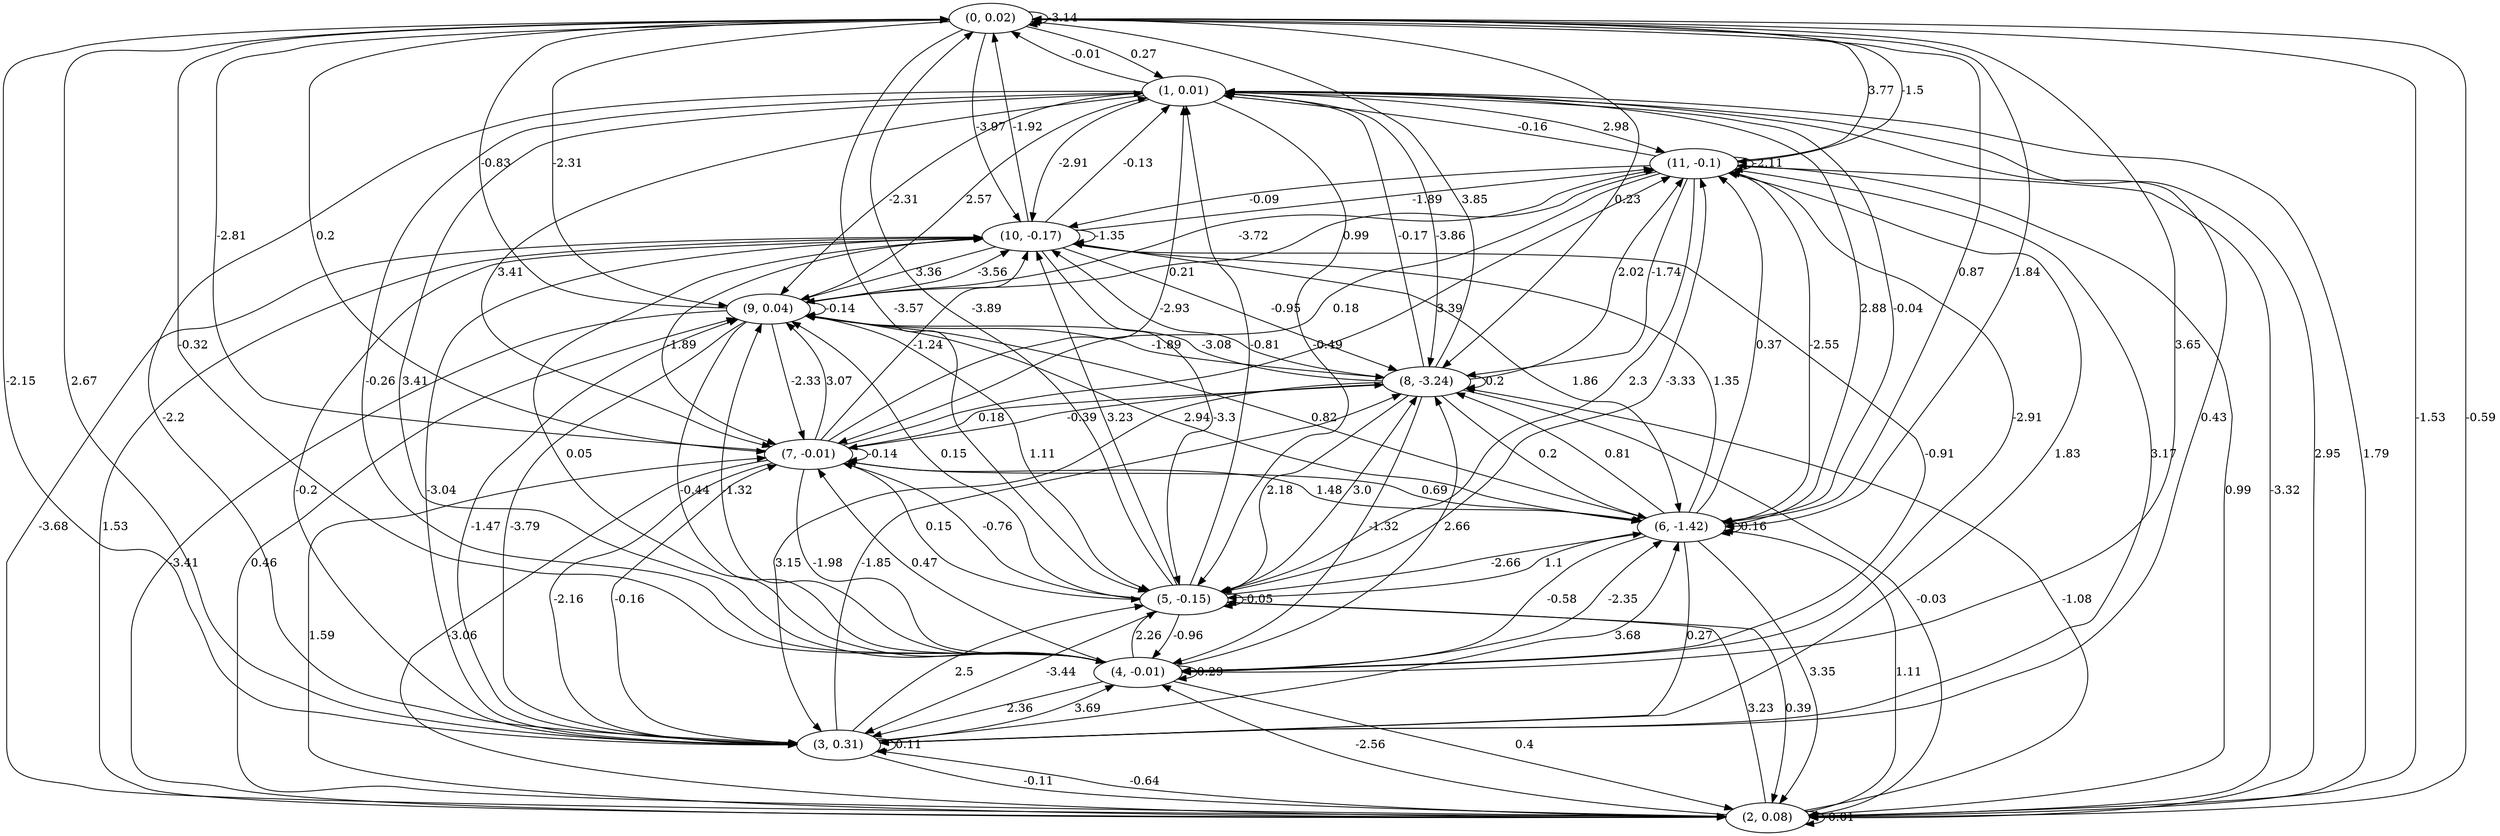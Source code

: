 digraph {
    0 [ label = "(0, 0.02)" ]
    1 [ label = "(1, 0.01)" ]
    2 [ label = "(2, 0.08)" ]
    3 [ label = "(3, 0.31)" ]
    4 [ label = "(4, -0.01)" ]
    5 [ label = "(5, -0.15)" ]
    6 [ label = "(6, -1.42)" ]
    7 [ label = "(7, -0.01)" ]
    8 [ label = "(8, -3.24)" ]
    9 [ label = "(9, 0.04)" ]
    10 [ label = "(10, -0.17)" ]
    11 [ label = "(11, -0.1)" ]
    0 -> 0 [ label = "-3.14" ]
    2 -> 2 [ label = "-0.01" ]
    3 -> 3 [ label = "0.11" ]
    4 -> 4 [ label = "0.29" ]
    5 -> 5 [ label = "-0.05" ]
    6 -> 6 [ label = "0.16" ]
    7 -> 7 [ label = "-0.14" ]
    8 -> 8 [ label = "0.2" ]
    9 -> 9 [ label = "-0.14" ]
    10 -> 10 [ label = "-1.35" ]
    11 -> 11 [ label = "-2.11" ]
    1 -> 0 [ label = "-0.01" ]
    2 -> 0 [ label = "-0.59" ]
    3 -> 0 [ label = "2.67" ]
    4 -> 0 [ label = "-0.32" ]
    5 -> 0 [ label = "-3.89" ]
    6 -> 0 [ label = "0.87" ]
    7 -> 0 [ label = "-2.81" ]
    8 -> 0 [ label = "3.85" ]
    9 -> 0 [ label = "-0.83" ]
    10 -> 0 [ label = "-1.92" ]
    11 -> 0 [ label = "3.77" ]
    0 -> 1 [ label = "0.27" ]
    2 -> 1 [ label = "1.79" ]
    3 -> 1 [ label = "0.43" ]
    4 -> 1 [ label = "3.41" ]
    5 -> 1 [ label = "-0.81" ]
    6 -> 1 [ label = "2.88" ]
    7 -> 1 [ label = "0.21" ]
    8 -> 1 [ label = "-0.17" ]
    9 -> 1 [ label = "2.57" ]
    10 -> 1 [ label = "-0.13" ]
    11 -> 1 [ label = "-0.16" ]
    0 -> 2 [ label = "-1.53" ]
    1 -> 2 [ label = "2.95" ]
    3 -> 2 [ label = "-0.11" ]
    4 -> 2 [ label = "0.4" ]
    5 -> 2 [ label = "0.39" ]
    6 -> 2 [ label = "3.35" ]
    7 -> 2 [ label = "-3.06" ]
    8 -> 2 [ label = "-0.03" ]
    9 -> 2 [ label = "-3.41" ]
    10 -> 2 [ label = "-3.68" ]
    11 -> 2 [ label = "-3.32" ]
    0 -> 3 [ label = "-2.15" ]
    1 -> 3 [ label = "-2.2" ]
    2 -> 3 [ label = "-0.64" ]
    4 -> 3 [ label = "2.36" ]
    5 -> 3 [ label = "-3.44" ]
    6 -> 3 [ label = "0.27" ]
    7 -> 3 [ label = "-2.16" ]
    8 -> 3 [ label = "3.15" ]
    9 -> 3 [ label = "-3.79" ]
    10 -> 3 [ label = "-3.04" ]
    11 -> 3 [ label = "3.17" ]
    0 -> 4 [ label = "3.65" ]
    1 -> 4 [ label = "-0.26" ]
    2 -> 4 [ label = "-2.56" ]
    3 -> 4 [ label = "3.69" ]
    5 -> 4 [ label = "-0.96" ]
    6 -> 4 [ label = "-0.58" ]
    7 -> 4 [ label = "-1.98" ]
    8 -> 4 [ label = "-1.32" ]
    9 -> 4 [ label = "-0.44" ]
    10 -> 4 [ label = "-0.91" ]
    0 -> 5 [ label = "-3.57" ]
    1 -> 5 [ label = "-0.49" ]
    2 -> 5 [ label = "3.23" ]
    3 -> 5 [ label = "2.5" ]
    4 -> 5 [ label = "2.26" ]
    6 -> 5 [ label = "1.1" ]
    7 -> 5 [ label = "0.15" ]
    8 -> 5 [ label = "2.18" ]
    9 -> 5 [ label = "1.11" ]
    10 -> 5 [ label = "-3.3" ]
    11 -> 5 [ label = "2.3" ]
    0 -> 6 [ label = "1.84" ]
    1 -> 6 [ label = "-0.04" ]
    2 -> 6 [ label = "1.11" ]
    3 -> 6 [ label = "3.68" ]
    4 -> 6 [ label = "-2.35" ]
    5 -> 6 [ label = "-2.66" ]
    7 -> 6 [ label = "1.48" ]
    8 -> 6 [ label = "0.2" ]
    9 -> 6 [ label = "2.94" ]
    10 -> 6 [ label = "1.86" ]
    11 -> 6 [ label = "-2.55" ]
    0 -> 7 [ label = "0.2" ]
    1 -> 7 [ label = "3.41" ]
    2 -> 7 [ label = "1.59" ]
    3 -> 7 [ label = "-0.16" ]
    4 -> 7 [ label = "0.47" ]
    5 -> 7 [ label = "-0.76" ]
    6 -> 7 [ label = "0.69" ]
    8 -> 7 [ label = "-0.39" ]
    9 -> 7 [ label = "-2.33" ]
    10 -> 7 [ label = "-1.89" ]
    11 -> 7 [ label = "0.18" ]
    0 -> 8 [ label = "0.23" ]
    1 -> 8 [ label = "-3.86" ]
    2 -> 8 [ label = "-1.08" ]
    3 -> 8 [ label = "-1.85" ]
    4 -> 8 [ label = "2.66" ]
    5 -> 8 [ label = "3.0" ]
    6 -> 8 [ label = "0.81" ]
    7 -> 8 [ label = "0.18" ]
    9 -> 8 [ label = "-1.89" ]
    10 -> 8 [ label = "-0.95" ]
    11 -> 8 [ label = "-1.74" ]
    0 -> 9 [ label = "-2.31" ]
    1 -> 9 [ label = "-2.31" ]
    2 -> 9 [ label = "0.46" ]
    3 -> 9 [ label = "-1.47" ]
    4 -> 9 [ label = "-1.32" ]
    5 -> 9 [ label = "0.15" ]
    6 -> 9 [ label = "0.82" ]
    7 -> 9 [ label = "3.07" ]
    8 -> 9 [ label = "-3.08" ]
    10 -> 9 [ label = "3.36" ]
    11 -> 9 [ label = "0.99" ]
    0 -> 10 [ label = "-3.97" ]
    1 -> 10 [ label = "-2.91" ]
    2 -> 10 [ label = "1.53" ]
    3 -> 10 [ label = "-0.2" ]
    4 -> 10 [ label = "0.05" ]
    5 -> 10 [ label = "3.23" ]
    6 -> 10 [ label = "1.35" ]
    7 -> 10 [ label = "-1.24" ]
    8 -> 10 [ label = "-2.93" ]
    9 -> 10 [ label = "-3.56" ]
    11 -> 10 [ label = "-0.09" ]
    0 -> 11 [ label = "-1.5" ]
    1 -> 11 [ label = "2.98" ]
    2 -> 11 [ label = "0.99" ]
    3 -> 11 [ label = "1.83" ]
    4 -> 11 [ label = "-2.91" ]
    5 -> 11 [ label = "-3.33" ]
    6 -> 11 [ label = "0.37" ]
    7 -> 11 [ label = "3.39" ]
    8 -> 11 [ label = "2.02" ]
    9 -> 11 [ label = "-3.72" ]
    10 -> 11 [ label = "-1.89" ]
}

